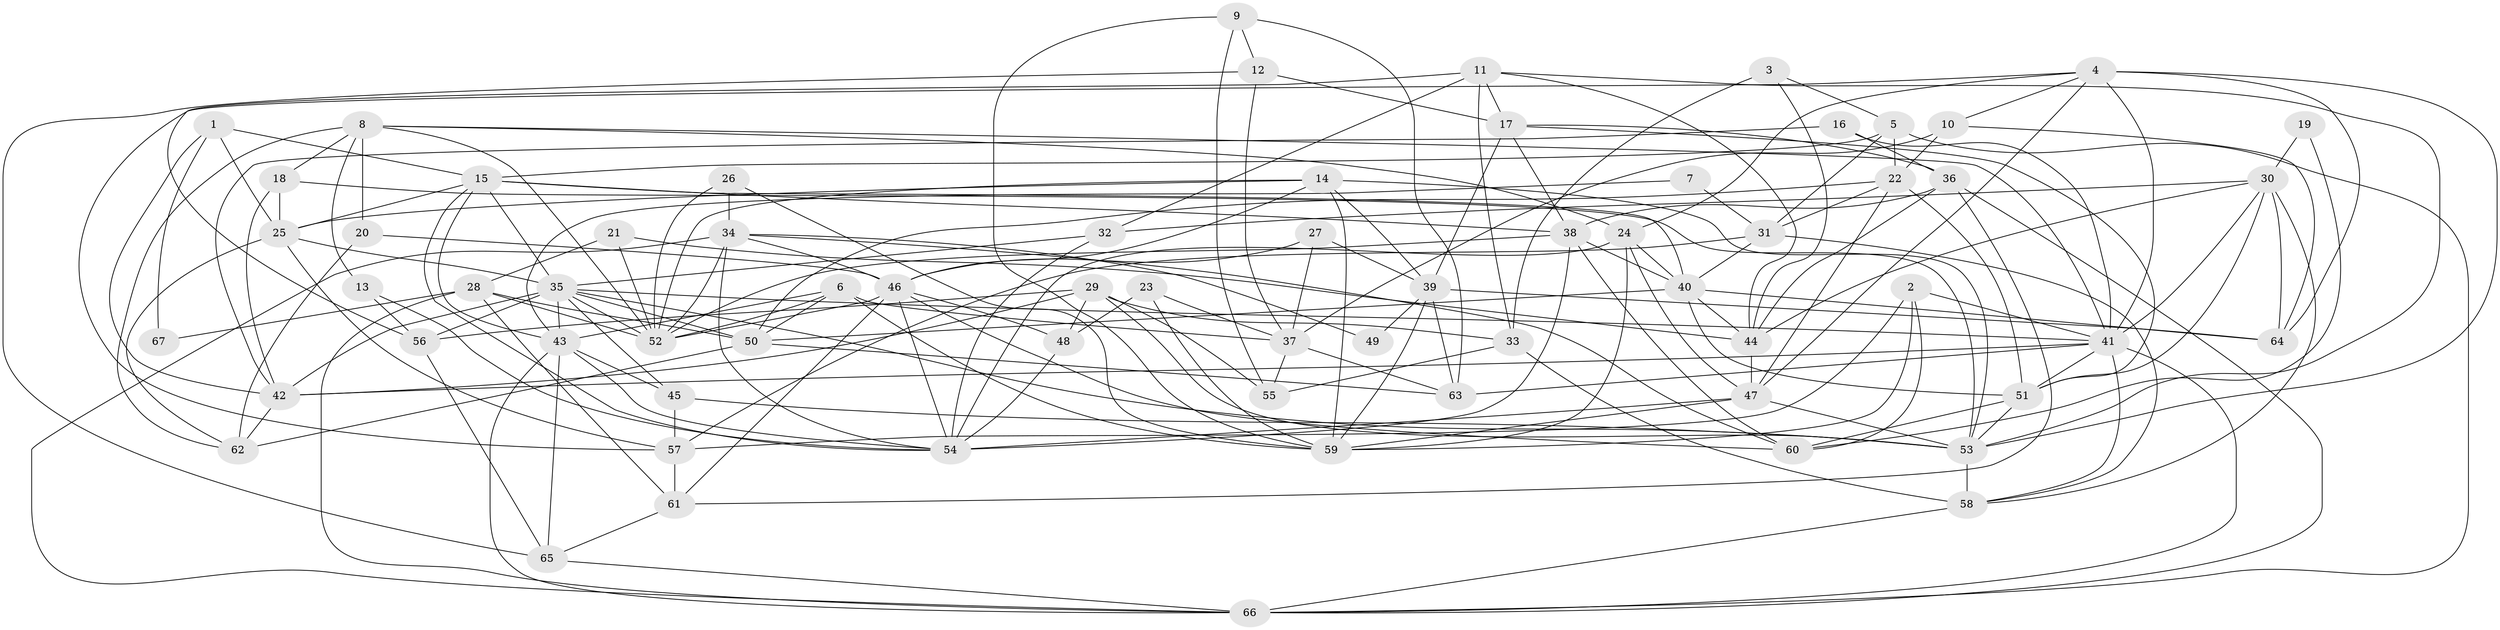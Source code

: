 // original degree distribution, {4: 0.2857142857142857, 7: 0.06015037593984962, 5: 0.14285714285714285, 6: 0.08270676691729323, 2: 0.13533834586466165, 3: 0.2781954887218045, 8: 0.015037593984962405}
// Generated by graph-tools (version 1.1) at 2025/50/03/09/25 03:50:12]
// undirected, 67 vertices, 191 edges
graph export_dot {
graph [start="1"]
  node [color=gray90,style=filled];
  1;
  2;
  3;
  4;
  5;
  6;
  7;
  8;
  9;
  10;
  11;
  12;
  13;
  14;
  15;
  16;
  17;
  18;
  19;
  20;
  21;
  22;
  23;
  24;
  25;
  26;
  27;
  28;
  29;
  30;
  31;
  32;
  33;
  34;
  35;
  36;
  37;
  38;
  39;
  40;
  41;
  42;
  43;
  44;
  45;
  46;
  47;
  48;
  49;
  50;
  51;
  52;
  53;
  54;
  55;
  56;
  57;
  58;
  59;
  60;
  61;
  62;
  63;
  64;
  65;
  66;
  67;
  1 -- 15 [weight=1.0];
  1 -- 25 [weight=1.0];
  1 -- 42 [weight=1.0];
  1 -- 67 [weight=1.0];
  2 -- 41 [weight=1.0];
  2 -- 57 [weight=1.0];
  2 -- 59 [weight=1.0];
  2 -- 60 [weight=1.0];
  3 -- 5 [weight=1.0];
  3 -- 33 [weight=1.0];
  3 -- 44 [weight=1.0];
  4 -- 10 [weight=1.0];
  4 -- 24 [weight=1.0];
  4 -- 41 [weight=1.0];
  4 -- 47 [weight=1.0];
  4 -- 53 [weight=1.0];
  4 -- 57 [weight=1.0];
  4 -- 64 [weight=1.0];
  5 -- 15 [weight=1.0];
  5 -- 22 [weight=1.0];
  5 -- 31 [weight=1.0];
  5 -- 66 [weight=1.0];
  6 -- 37 [weight=1.0];
  6 -- 43 [weight=1.0];
  6 -- 50 [weight=1.0];
  6 -- 52 [weight=1.0];
  6 -- 59 [weight=1.0];
  7 -- 31 [weight=1.0];
  7 -- 43 [weight=1.0];
  8 -- 13 [weight=1.0];
  8 -- 18 [weight=1.0];
  8 -- 20 [weight=1.0];
  8 -- 24 [weight=1.0];
  8 -- 41 [weight=1.0];
  8 -- 52 [weight=1.0];
  8 -- 62 [weight=1.0];
  9 -- 12 [weight=1.0];
  9 -- 55 [weight=1.0];
  9 -- 59 [weight=1.0];
  9 -- 63 [weight=1.0];
  10 -- 22 [weight=2.0];
  10 -- 37 [weight=1.0];
  10 -- 64 [weight=1.0];
  11 -- 17 [weight=1.0];
  11 -- 32 [weight=1.0];
  11 -- 33 [weight=1.0];
  11 -- 44 [weight=1.0];
  11 -- 53 [weight=1.0];
  11 -- 56 [weight=1.0];
  12 -- 17 [weight=1.0];
  12 -- 37 [weight=1.0];
  12 -- 65 [weight=1.0];
  13 -- 54 [weight=1.0];
  13 -- 56 [weight=1.0];
  14 -- 25 [weight=1.0];
  14 -- 39 [weight=1.0];
  14 -- 46 [weight=1.0];
  14 -- 52 [weight=1.0];
  14 -- 53 [weight=1.0];
  14 -- 59 [weight=1.0];
  15 -- 25 [weight=1.0];
  15 -- 35 [weight=1.0];
  15 -- 38 [weight=1.0];
  15 -- 40 [weight=1.0];
  15 -- 43 [weight=1.0];
  15 -- 54 [weight=1.0];
  16 -- 36 [weight=1.0];
  16 -- 41 [weight=1.0];
  16 -- 42 [weight=1.0];
  17 -- 36 [weight=1.0];
  17 -- 38 [weight=1.0];
  17 -- 39 [weight=1.0];
  17 -- 51 [weight=1.0];
  18 -- 25 [weight=1.0];
  18 -- 42 [weight=1.0];
  18 -- 53 [weight=1.0];
  19 -- 30 [weight=1.0];
  19 -- 60 [weight=1.0];
  20 -- 46 [weight=1.0];
  20 -- 62 [weight=1.0];
  21 -- 28 [weight=1.0];
  21 -- 44 [weight=1.0];
  21 -- 52 [weight=2.0];
  22 -- 31 [weight=1.0];
  22 -- 47 [weight=1.0];
  22 -- 50 [weight=1.0];
  22 -- 51 [weight=1.0];
  23 -- 37 [weight=1.0];
  23 -- 48 [weight=1.0];
  23 -- 59 [weight=1.0];
  24 -- 40 [weight=1.0];
  24 -- 47 [weight=1.0];
  24 -- 54 [weight=1.0];
  24 -- 59 [weight=1.0];
  25 -- 35 [weight=1.0];
  25 -- 57 [weight=1.0];
  25 -- 62 [weight=1.0];
  26 -- 34 [weight=1.0];
  26 -- 52 [weight=1.0];
  26 -- 59 [weight=1.0];
  27 -- 37 [weight=1.0];
  27 -- 39 [weight=1.0];
  27 -- 46 [weight=1.0];
  28 -- 50 [weight=1.0];
  28 -- 52 [weight=1.0];
  28 -- 61 [weight=1.0];
  28 -- 66 [weight=1.0];
  28 -- 67 [weight=1.0];
  29 -- 33 [weight=1.0];
  29 -- 42 [weight=1.0];
  29 -- 48 [weight=1.0];
  29 -- 53 [weight=1.0];
  29 -- 55 [weight=1.0];
  29 -- 56 [weight=1.0];
  30 -- 32 [weight=1.0];
  30 -- 41 [weight=1.0];
  30 -- 44 [weight=1.0];
  30 -- 51 [weight=1.0];
  30 -- 58 [weight=1.0];
  30 -- 64 [weight=1.0];
  31 -- 40 [weight=1.0];
  31 -- 57 [weight=1.0];
  31 -- 58 [weight=1.0];
  32 -- 35 [weight=1.0];
  32 -- 54 [weight=1.0];
  33 -- 55 [weight=1.0];
  33 -- 58 [weight=1.0];
  34 -- 46 [weight=1.0];
  34 -- 49 [weight=1.0];
  34 -- 52 [weight=1.0];
  34 -- 54 [weight=1.0];
  34 -- 60 [weight=1.0];
  34 -- 66 [weight=1.0];
  35 -- 41 [weight=1.0];
  35 -- 42 [weight=1.0];
  35 -- 43 [weight=1.0];
  35 -- 45 [weight=1.0];
  35 -- 50 [weight=1.0];
  35 -- 52 [weight=1.0];
  35 -- 53 [weight=1.0];
  35 -- 56 [weight=2.0];
  36 -- 38 [weight=1.0];
  36 -- 44 [weight=1.0];
  36 -- 61 [weight=1.0];
  36 -- 66 [weight=1.0];
  37 -- 55 [weight=1.0];
  37 -- 63 [weight=1.0];
  38 -- 40 [weight=1.0];
  38 -- 52 [weight=1.0];
  38 -- 54 [weight=1.0];
  38 -- 60 [weight=1.0];
  39 -- 49 [weight=1.0];
  39 -- 59 [weight=1.0];
  39 -- 63 [weight=1.0];
  39 -- 64 [weight=1.0];
  40 -- 44 [weight=1.0];
  40 -- 50 [weight=1.0];
  40 -- 51 [weight=1.0];
  40 -- 64 [weight=1.0];
  41 -- 42 [weight=1.0];
  41 -- 51 [weight=1.0];
  41 -- 58 [weight=1.0];
  41 -- 63 [weight=1.0];
  41 -- 66 [weight=1.0];
  42 -- 62 [weight=1.0];
  43 -- 45 [weight=1.0];
  43 -- 54 [weight=1.0];
  43 -- 65 [weight=1.0];
  43 -- 66 [weight=1.0];
  44 -- 47 [weight=1.0];
  45 -- 53 [weight=1.0];
  45 -- 57 [weight=1.0];
  46 -- 48 [weight=1.0];
  46 -- 52 [weight=1.0];
  46 -- 54 [weight=1.0];
  46 -- 60 [weight=1.0];
  46 -- 61 [weight=1.0];
  47 -- 53 [weight=1.0];
  47 -- 54 [weight=1.0];
  47 -- 59 [weight=1.0];
  48 -- 54 [weight=1.0];
  50 -- 62 [weight=1.0];
  50 -- 63 [weight=1.0];
  51 -- 53 [weight=1.0];
  51 -- 60 [weight=1.0];
  53 -- 58 [weight=2.0];
  56 -- 65 [weight=1.0];
  57 -- 61 [weight=1.0];
  58 -- 66 [weight=1.0];
  61 -- 65 [weight=1.0];
  65 -- 66 [weight=1.0];
}
